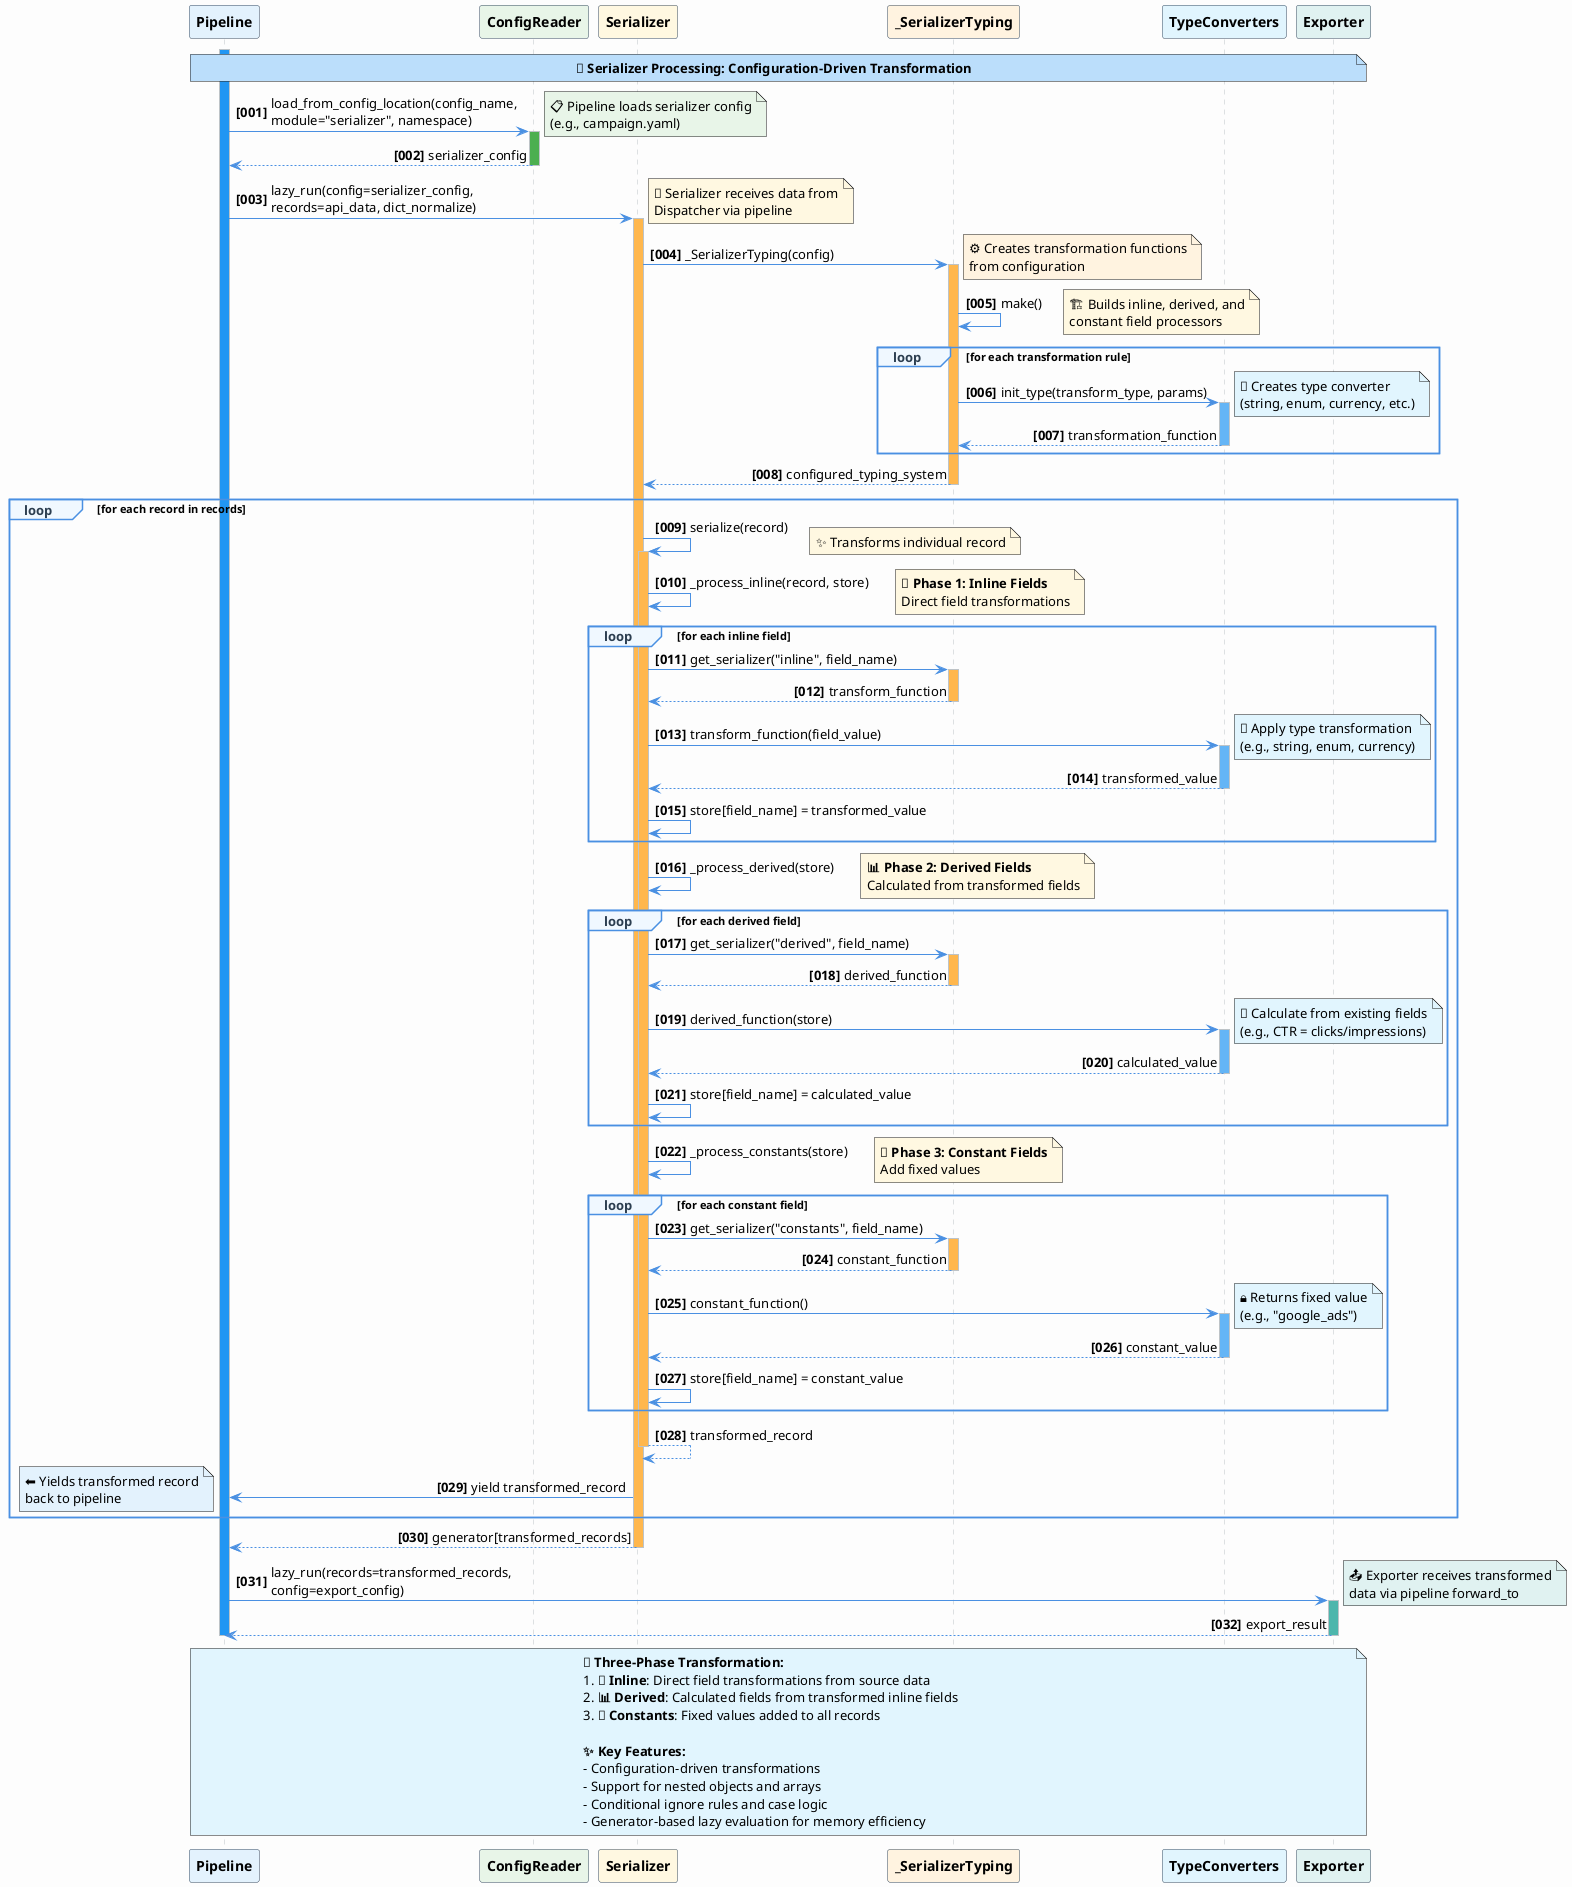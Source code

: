 @startuml
autonumber "<b>[000]"

skinparam backgroundColor #FDFDFD
skinparam sequenceMessageAlign direction
skinparam maxMessageSize 250

skinparam sequence {
    ArrowColor #4A90E2
    ActorBorderColor #2C3E50
    LifeLineBorderColor #BDC3C7
    LifeLineBackgroundColor #F8F9FA
    
    ParticipantBorderColor #34495E
    ParticipantBackgroundColor #FFFFFF
    ParticipantFontStyle Bold
    
    ActorBackgroundColor #E8F4FD
    ActorFontStyle Bold
    
    BoxBorderColor #4A90E2
    BoxBackgroundColor #F0F8FF
    BoxFontStyle Bold
    BoxFontColor #2C3E50
    
    GroupBorderColor #4A90E2
    GroupBackgroundColor #F0F8FF
    GroupHeaderFontColor #2C3E50
    GroupHeaderFontStyle Bold
    
    LoopBorderColor #4A90E2
    LoopBackgroundColor #F0F8FF
    LoopFontColor #2C3E50
    LoopFontStyle Bold
}

' Modern color palette with better visual hierarchy
participant "Pipeline" as pipeline #E3F2FD
participant "ConfigReader" as config_reader #E8F5E8
participant "Serializer" as serializer #FFF8E1
participant "_SerializerTyping" as typing #FFF3E0
participant "TypeConverters" as converters #E1F5FE
participant "Exporter" as exporter #E0F2F1

note over pipeline, exporter #BBDEFB : <b>🔄 Serializer Processing: Configuration-Driven Transformation</b>

activate pipeline #2196F3

' Step 1: Load serializer configuration
pipeline -> config_reader ++#4CAF50: load_from_config_location(config_name, module="serializer", namespace)
note right #E8F5E8 : 📋 Pipeline loads serializer config\n(e.g., campaign.yaml)
config_reader --> pipeline --: serializer_config

' Step 2: Serializer processes records
pipeline -> serializer ++#FFB74D: lazy_run(config=serializer_config, records=api_data, dict_normalize)
note right #FFF8E1 : 🔧 Serializer receives data from\nDispatcher via pipeline

serializer -> typing ++#FFB74D: _SerializerTyping(config)
note right #FFF3E0 : ⚙️ Creates transformation functions\nfrom configuration

typing -> typing: make()
note right #FFF8E1 : 🏗️ Builds inline, derived, and\nconstant field processors

loop for each transformation rule
    typing -> converters ++#64B5F6: init_type(transform_type, params)
    note right #E1F5FE : 🔀 Creates type converter\n(string, enum, currency, etc.)
    converters --> typing --: transformation_function
end

typing --> serializer --: configured_typing_system

loop for each record in records
    serializer -> serializer ++#FFB74D: serialize(record)
    note right #FFF8E1 : ✨ Transforms individual record
    
    ' Phase 1: Inline fields
    serializer -> serializer: _process_inline(record, store)
    note right #FFF8E1 : **🎯 Phase 1: Inline Fields**\nDirect field transformations
    
    loop for each inline field
        serializer -> typing ++#FFB74D: get_serializer("inline", field_name)
        typing --> serializer --: transform_function
        
        serializer -> converters ++#64B5F6: transform_function(field_value)
        note right #E1F5FE : 🔄 Apply type transformation\n(e.g., string, enum, currency)
        converters --> serializer --: transformed_value
        
        serializer -> serializer: store[field_name] = transformed_value
    end
    
    ' Phase 2: Derived fields
    serializer -> serializer: _process_derived(store)
    note right #FFF8E1 : **📊 Phase 2: Derived Fields**\nCalculated from transformed fields
    
    loop for each derived field
        serializer -> typing ++#FFB74D: get_serializer("derived", field_name)
        typing --> serializer --: derived_function
        
        serializer -> converters ++#64B5F6: derived_function(store)
        note right #E1F5FE : 🧮 Calculate from existing fields\n(e.g., CTR = clicks/impressions)
        converters --> serializer --: calculated_value
        
        serializer -> serializer: store[field_name] = calculated_value
    end
    
    ' Phase 3: Constants
    serializer -> serializer: _process_constants(store)
    note right #FFF8E1 : **📌 Phase 3: Constant Fields**\nAdd fixed values
    
    loop for each constant field
        serializer -> typing ++#FFB74D: get_serializer("constants", field_name)
        typing --> serializer --: constant_function
        
        serializer -> converters ++#64B5F6: constant_function()
        note right #E1F5FE : 🔒 Returns fixed value\n(e.g., "google_ads")
        converters --> serializer --: constant_value
        
        serializer -> serializer: store[field_name] = constant_value
    end
    
    serializer --> serializer --: transformed_record
    
    serializer -> pipeline: yield transformed_record
    note left #E3F2FD : ⬅️ Yields transformed record\nback to pipeline
end

serializer --> pipeline --: generator[transformed_records]

' Step 3: Pipeline forwards to exporter
pipeline -> exporter ++#4DB6AC: lazy_run(records=transformed_records, config=export_config)
note right #E0F2F1 : 📤 Exporter receives transformed\ndata via pipeline forward_to

exporter --> pipeline --: export_result

deactivate pipeline

note over pipeline, exporter #E1F5FE
<b>🔄 Three-Phase Transformation:</b>
1. **🎯 Inline**: Direct field transformations from source data
2. **📊 Derived**: Calculated fields from transformed inline fields  
3. **📌 Constants**: Fixed values added to all records

**✨ Key Features:**
- Configuration-driven transformations
- Support for nested objects and arrays
- Conditional ignore rules and case logic
- Generator-based lazy evaluation for memory efficiency
end note

@enduml 